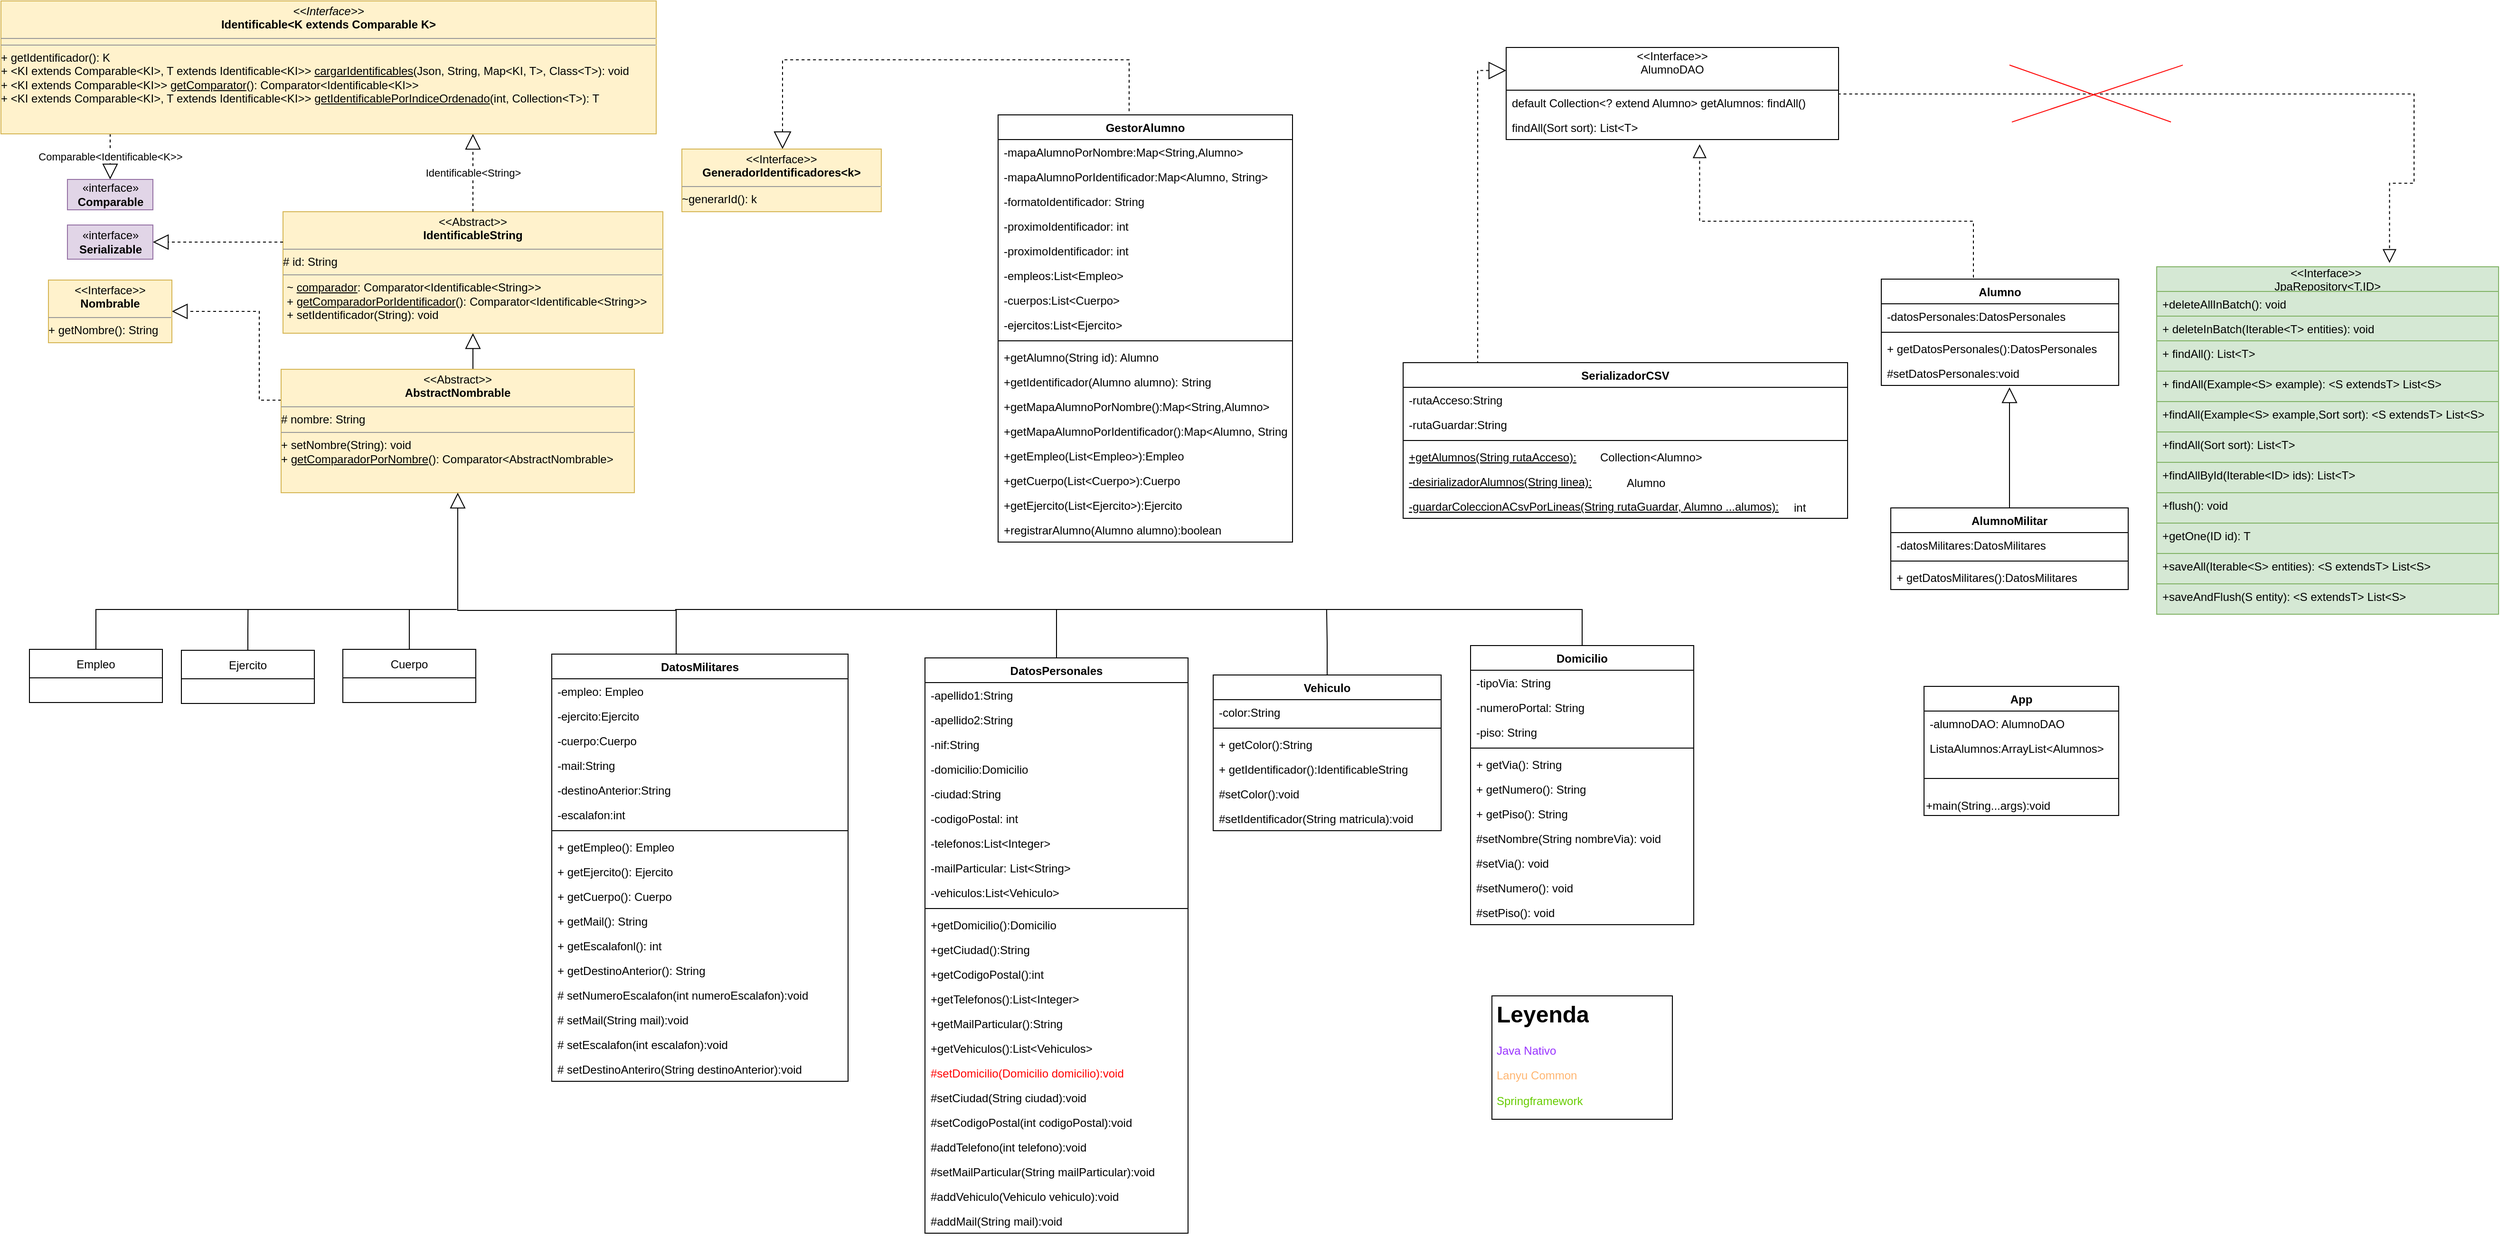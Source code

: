 <mxfile version="10.6.9" type="github"><diagram name="Page-1" id="c4acf3e9-155e-7222-9cf6-157b1a14988f"><mxGraphModel dx="2221" dy="764" grid="1" gridSize="10" guides="1" tooltips="1" connect="1" arrows="1" fold="1" page="1" pageScale="1" pageWidth="827" pageHeight="1169" background="#ffffff" math="0" shadow="0"><root><mxCell id="0"/><mxCell id="1" parent="0"/><mxCell id="4" value="&lt;p style=&quot;margin: 0px ; margin-top: 4px ; text-align: center&quot;&gt;&amp;lt;&amp;lt;Abstract&amp;gt;&amp;gt;&lt;/p&gt;&lt;div align=&quot;center&quot;&gt;&lt;b&gt;IdentificableString&lt;/b&gt;&lt;/div&gt;&lt;hr size=&quot;1&quot;&gt;# id: String&lt;br&gt;&lt;hr size=&quot;1&quot;&gt;&lt;p style=&quot;margin: 0px ; margin-left: 4px&quot;&gt;~ &lt;u&gt;comparador&lt;/u&gt;: Comparator&amp;lt;Identificable&amp;lt;String&amp;gt;&amp;gt;&lt;/p&gt;&lt;p style=&quot;margin: 0px ; margin-left: 4px&quot;&gt;+ &lt;u&gt;getComparadorPorIdentificador&lt;/u&gt;(): Comparator&amp;lt;Identificable&amp;lt;String&amp;gt;&amp;gt;&lt;/p&gt;&lt;p style=&quot;margin: 0px ; margin-left: 4px&quot;&gt;+ setIdentificador(String): void&lt;br&gt; &lt;/p&gt;" style="verticalAlign=top;align=left;overflow=fill;fontSize=12;fontFamily=Helvetica;html=1;fillColor=#fff2cc;strokeColor=#d6b656;" parent="1" vertex="1"><mxGeometry x="-223" y="298" width="400" height="128" as="geometry"/></mxCell><mxCell id="5" value="«interface»&lt;br&gt;&lt;b&gt;Serializable&lt;/b&gt;" style="html=1;fillColor=#e1d5e7;strokeColor=#9673a6;" parent="1" vertex="1"><mxGeometry x="-450" y="312" width="90" height="36" as="geometry"/></mxCell><mxCell id="6" value="" style="endArrow=block;html=1;exitX=0;exitY=0.25;entryX=1;entryY=0.5;endFill=0;strokeWidth=1;endSize=14;dashed=1;" parent="1" source="4" target="5" edge="1"><mxGeometry width="50" height="50" relative="1" as="geometry"><mxPoint x="-197" y="330" as="sourcePoint"/><mxPoint x="-578" y="1132" as="targetPoint"/></mxGeometry></mxCell><mxCell id="9" value="«interface»&lt;br&gt;&lt;b&gt;Comparable&lt;/b&gt;" style="html=1;fillColor=#e1d5e7;strokeColor=#9673a6;" parent="1" vertex="1"><mxGeometry x="-450" y="264" width="90" height="32" as="geometry"/></mxCell><mxCell id="12" value="Comparable&amp;lt;Identificable&amp;lt;K&amp;gt;&amp;gt;" style="endArrow=block;html=1;entryX=0.5;entryY=0;endFill=0;strokeWidth=1;endSize=14;dashed=1;" parent="1" target="9" edge="1"><mxGeometry width="50" height="50" relative="1" as="geometry"><mxPoint x="-405" y="216" as="sourcePoint"/><mxPoint x="62" y="606" as="targetPoint"/></mxGeometry></mxCell><mxCell id="13" value="Identificable&amp;lt;String&amp;gt;" style="endArrow=block;html=1;exitX=0.5;exitY=0;endFill=0;strokeWidth=1;endSize=14;dashed=1;" parent="1" source="4" edge="1"><mxGeometry width="50" height="50" relative="1" as="geometry"><mxPoint x="47" y="926" as="sourcePoint"/><mxPoint x="-23" y="216" as="targetPoint"/></mxGeometry></mxCell><mxCell id="22" value="&lt;p style=&quot;margin: 0px ; margin-top: 4px ; text-align: center&quot;&gt;&lt;i&gt;&amp;lt;&amp;lt;Interface&amp;gt;&amp;gt;&lt;/i&gt;&lt;br&gt;&lt;b&gt;Identificable&amp;lt;K extends Comparable K&amp;gt;&lt;/b&gt;&lt;/p&gt;&lt;hr size=&quot;1&quot;&gt;&lt;hr size=&quot;1&quot;&gt;&lt;div&gt;+ getIdentificador(): K&lt;br&gt;&lt;/div&gt;&lt;div&gt;+ &amp;lt;KI extends Comparable&amp;lt;KI&amp;gt;, T extends Identificable&amp;lt;KI&amp;gt;&amp;gt; &lt;u&gt;cargarIdentificables&lt;/u&gt;(Json, String, Map&amp;lt;KI, T&amp;gt;, Class&amp;lt;T&amp;gt;): void &lt;br&gt;&lt;/div&gt;&lt;div&gt;+ &amp;lt;KI extends Comparable&amp;lt;KI&amp;gt;&amp;gt; &lt;u&gt;getComparator&lt;/u&gt;(): Comparator&amp;lt;Identificable&amp;lt;KI&amp;gt;&amp;gt;&lt;/div&gt;&lt;div&gt;+ &amp;lt;KI extends Comparable&amp;lt;KI&amp;gt;, T extends Identificable&amp;lt;KI&amp;gt;&amp;gt; &lt;u&gt;getIdentificablePorIndiceOrdenado&lt;/u&gt;(int, Collection&amp;lt;T&amp;gt;): T&amp;nbsp; &lt;/div&gt;" style="verticalAlign=top;align=left;overflow=fill;fontSize=12;fontFamily=Helvetica;html=1;fillColor=#fff2cc;strokeColor=#d6b656;" parent="1" vertex="1"><mxGeometry x="-520" y="76" width="690" height="140" as="geometry"/></mxCell><mxCell id="50" style="edgeStyle=orthogonalEdgeStyle;rounded=0;html=1;entryX=0.5;entryY=1;shadow=0;endArrow=block;endFill=0;endSize=14;jettySize=auto;orthogonalLoop=1;strokeColor=#000000;strokeWidth=1;exitX=0.5;exitY=0;" parent="1" source="24" target="4" edge="1"><mxGeometry relative="1" as="geometry"><mxPoint x="-47" y="429" as="sourcePoint"/><mxPoint x="-47" y="391" as="targetPoint"/></mxGeometry></mxCell><mxCell id="51" style="edgeStyle=orthogonalEdgeStyle;rounded=0;html=1;entryX=1;entryY=0.5;shadow=0;dashed=1;endArrow=block;endFill=0;endSize=14;jettySize=auto;orthogonalLoop=1;strokeColor=#000000;strokeWidth=1;exitX=0;exitY=0.25;" parent="1" source="24" target="35" edge="1"><mxGeometry relative="1" as="geometry"><Array as="points"><mxPoint x="-248" y="497"/><mxPoint x="-248" y="403"/></Array><mxPoint x="-223" y="497" as="sourcePoint"/></mxGeometry></mxCell><mxCell id="24" value="&lt;p style=&quot;margin: 0px ; margin-top: 4px ; text-align: center&quot;&gt;&amp;lt;&amp;lt;Abstract&amp;gt;&amp;gt;&lt;/p&gt;&lt;div align=&quot;center&quot;&gt;&lt;b&gt;AbstractNombrable&lt;/b&gt;&lt;/div&gt;&lt;hr size=&quot;1&quot;&gt;# nombre: String&lt;br&gt;&lt;hr size=&quot;1&quot;&gt;&lt;div&gt;+ setNombre(String): void&lt;/div&gt;&lt;div&gt;+ &lt;u&gt;getComparadorPorNombre&lt;/u&gt;(): Comparator&amp;lt;AbstractNombrable&amp;gt;&lt;/div&gt;" style="verticalAlign=top;align=left;overflow=fill;fontSize=12;fontFamily=Helvetica;html=1;fillColor=#fff2cc;strokeColor=#d6b656;" parent="1" vertex="1"><mxGeometry x="-225" y="464" width="372" height="130" as="geometry"/></mxCell><mxCell id="32" value="&lt;h1&gt;Leyenda&lt;/h1&gt;&lt;p&gt;&lt;font color=&quot;#9933FF&quot;&gt;Java Nativo&lt;/font&gt;&lt;/p&gt;&lt;p&gt;&lt;font color=&quot;#FFB570&quot;&gt;Lanyu Common&lt;/font&gt;&lt;br&gt;&lt;/p&gt;&lt;p&gt;&lt;font color=&quot;#66cc00&quot;&gt;Springframework&lt;/font&gt;&lt;/p&gt;&lt;p&gt;&lt;font color=&quot;#FFB570&quot;&gt;&lt;br&gt;&lt;/font&gt;&lt;/p&gt;" style="text;html=1;strokeColor=#000000;fillColor=#ffffff;spacing=5;spacingTop=-20;whiteSpace=wrap;overflow=hidden;rounded=0;gradientColor=none;" parent="1" vertex="1"><mxGeometry x="1050" y="1124" width="190" height="130" as="geometry"/></mxCell><mxCell id="35" value="&lt;p style=&quot;margin: 0px ; margin-top: 4px ; text-align: center&quot;&gt;&amp;lt;&amp;lt;Interface&amp;gt;&amp;gt;&lt;/p&gt;&lt;div align=&quot;center&quot;&gt;&lt;b&gt;Nombrable&lt;/b&gt;&lt;/div&gt;&lt;hr size=&quot;1&quot;&gt;+ getNombre(): String" style="verticalAlign=top;align=left;overflow=fill;fontSize=12;fontFamily=Helvetica;html=1;fillColor=#fff2cc;strokeColor=#d6b656;" parent="1" vertex="1"><mxGeometry x="-470" y="370" width="130" height="66" as="geometry"/></mxCell><mxCell id="msfHLllbmlHrrfffBT3n-53" value="&lt;&lt;Interface&gt;&gt; &#10;JpaRepository&lt;T,ID&gt;" style="swimlane;fontStyle=0;childLayout=stackLayout;horizontal=1;startSize=26;fillColor=#d5e8d4;horizontalStack=0;resizeParent=1;resizeParentMax=0;resizeLast=0;collapsible=1;marginBottom=0;strokeColor=#82b366;" parent="1" vertex="1"><mxGeometry x="1750" y="356" width="360" height="366" as="geometry"/></mxCell><mxCell id="msfHLllbmlHrrfffBT3n-54" value="+deleteAllInBatch(): void &#10;&#10;" style="text;strokeColor=#82b366;fillColor=#d5e8d4;align=left;verticalAlign=top;spacingLeft=4;spacingRight=4;overflow=hidden;rotatable=0;points=[[0,0.5],[1,0.5]];portConstraint=eastwest;" parent="msfHLllbmlHrrfffBT3n-53" vertex="1"><mxGeometry y="26" width="360" height="26" as="geometry"/></mxCell><mxCell id="msfHLllbmlHrrfffBT3n-55" value="+ deleteInBatch(Iterable&lt;T&gt; entities): void" style="text;strokeColor=#82b366;fillColor=#d5e8d4;align=left;verticalAlign=top;spacingLeft=4;spacingRight=4;overflow=hidden;rotatable=0;points=[[0,0.5],[1,0.5]];portConstraint=eastwest;" parent="msfHLllbmlHrrfffBT3n-53" vertex="1"><mxGeometry y="52" width="360" height="26" as="geometry"/></mxCell><mxCell id="msfHLllbmlHrrfffBT3n-59" value="+ findAll(): List&lt;T&gt;   " style="text;strokeColor=#82b366;fillColor=#d5e8d4;align=left;verticalAlign=top;spacingLeft=4;spacingRight=4;overflow=hidden;rotatable=0;points=[[0,0.5],[1,0.5]];portConstraint=eastwest;" parent="msfHLllbmlHrrfffBT3n-53" vertex="1"><mxGeometry y="78" width="360" height="32" as="geometry"/></mxCell><mxCell id="msfHLllbmlHrrfffBT3n-60" value="+ findAll(Example&lt;S&gt; example): &lt;S extendsT&gt; List&lt;S&gt;" style="text;strokeColor=#82b366;fillColor=#d5e8d4;align=left;verticalAlign=top;spacingLeft=4;spacingRight=4;overflow=hidden;rotatable=0;points=[[0,0.5],[1,0.5]];portConstraint=eastwest;" parent="msfHLllbmlHrrfffBT3n-53" vertex="1"><mxGeometry y="110" width="360" height="32" as="geometry"/></mxCell><mxCell id="msfHLllbmlHrrfffBT3n-61" value="+findAll(Example&lt;S&gt; example,Sort sort): &lt;S extendsT&gt; List&lt;S&gt;" style="text;strokeColor=#82b366;fillColor=#d5e8d4;align=left;verticalAlign=top;spacingLeft=4;spacingRight=4;overflow=hidden;rotatable=0;points=[[0,0.5],[1,0.5]];portConstraint=eastwest;" parent="msfHLllbmlHrrfffBT3n-53" vertex="1"><mxGeometry y="142" width="360" height="32" as="geometry"/></mxCell><mxCell id="msfHLllbmlHrrfffBT3n-62" value="+findAll(Sort sort): List&lt;T&gt;" style="text;strokeColor=#82b366;fillColor=#d5e8d4;align=left;verticalAlign=top;spacingLeft=4;spacingRight=4;overflow=hidden;rotatable=0;points=[[0,0.5],[1,0.5]];portConstraint=eastwest;" parent="msfHLllbmlHrrfffBT3n-53" vertex="1"><mxGeometry y="174" width="360" height="32" as="geometry"/></mxCell><mxCell id="msfHLllbmlHrrfffBT3n-63" value="+findAllById(Iterable&lt;ID&gt; ids): List&lt;T&gt;" style="text;strokeColor=#82b366;fillColor=#d5e8d4;align=left;verticalAlign=top;spacingLeft=4;spacingRight=4;overflow=hidden;rotatable=0;points=[[0,0.5],[1,0.5]];portConstraint=eastwest;" parent="msfHLllbmlHrrfffBT3n-53" vertex="1"><mxGeometry y="206" width="360" height="32" as="geometry"/></mxCell><mxCell id="msfHLllbmlHrrfffBT3n-64" value="+flush(): void" style="text;strokeColor=#82b366;fillColor=#d5e8d4;align=left;verticalAlign=top;spacingLeft=4;spacingRight=4;overflow=hidden;rotatable=0;points=[[0,0.5],[1,0.5]];portConstraint=eastwest;" parent="msfHLllbmlHrrfffBT3n-53" vertex="1"><mxGeometry y="238" width="360" height="32" as="geometry"/></mxCell><mxCell id="msfHLllbmlHrrfffBT3n-65" value="+getOne(ID id): T" style="text;strokeColor=#82b366;fillColor=#d5e8d4;align=left;verticalAlign=top;spacingLeft=4;spacingRight=4;overflow=hidden;rotatable=0;points=[[0,0.5],[1,0.5]];portConstraint=eastwest;" parent="msfHLllbmlHrrfffBT3n-53" vertex="1"><mxGeometry y="270" width="360" height="32" as="geometry"/></mxCell><mxCell id="msfHLllbmlHrrfffBT3n-66" value="+saveAll(Iterable&lt;S&gt; entities): &lt;S extendsT&gt; List&lt;S&gt;" style="text;strokeColor=#82b366;fillColor=#d5e8d4;align=left;verticalAlign=top;spacingLeft=4;spacingRight=4;overflow=hidden;rotatable=0;points=[[0,0.5],[1,0.5]];portConstraint=eastwest;" parent="msfHLllbmlHrrfffBT3n-53" vertex="1"><mxGeometry y="302" width="360" height="32" as="geometry"/></mxCell><mxCell id="msfHLllbmlHrrfffBT3n-56" value="+saveAndFlush(S entity): &lt;S extendsT&gt; List&lt;S&gt;" style="text;strokeColor=#82b366;fillColor=#d5e8d4;align=left;verticalAlign=top;spacingLeft=4;spacingRight=4;overflow=hidden;rotatable=0;points=[[0,0.5],[1,0.5]];portConstraint=eastwest;" parent="msfHLllbmlHrrfffBT3n-53" vertex="1"><mxGeometry y="334" width="360" height="32" as="geometry"/></mxCell><mxCell id="msfHLllbmlHrrfffBT3n-155" style="edgeStyle=orthogonalEdgeStyle;rounded=0;orthogonalLoop=1;jettySize=auto;html=1;endArrow=block;endFill=0;dashed=1;exitX=1;exitY=0.25;exitDx=0;exitDy=0;entryX=0.681;entryY=-0.011;entryDx=0;entryDy=0;entryPerimeter=0;endSize=12;" parent="1" source="n_MExj5oH2bWgq1VtZ4l-53" target="msfHLllbmlHrrfffBT3n-53" edge="1"><mxGeometry relative="1" as="geometry"><Array as="points"><mxPoint x="1415" y="174"/><mxPoint x="2021" y="174"/><mxPoint x="2021" y="268"/><mxPoint x="1995" y="268"/></Array><mxPoint x="1400" y="337" as="sourcePoint"/><mxPoint x="1810" y="369" as="targetPoint"/></mxGeometry></mxCell><mxCell id="msfHLllbmlHrrfffBT3n-151" style="edgeStyle=orthogonalEdgeStyle;rounded=0;orthogonalLoop=1;jettySize=auto;html=1;entryX=0.5;entryY=1;entryDx=0;entryDy=0;endArrow=block;endFill=0;endSize=14;" parent="1" source="msfHLllbmlHrrfffBT3n-71" target="24" edge="1"><mxGeometry relative="1" as="geometry"><Array as="points"><mxPoint x="191" y="718"/><mxPoint x="-39" y="718"/></Array></mxGeometry></mxCell><mxCell id="msfHLllbmlHrrfffBT3n-71" value="DatosMilitares" style="swimlane;fontStyle=1;align=center;verticalAlign=top;childLayout=stackLayout;horizontal=1;startSize=26;horizontalStack=0;resizeParent=1;resizeParentMax=0;resizeLast=0;collapsible=1;marginBottom=0;" parent="1" vertex="1"><mxGeometry x="60" y="764" width="312" height="450" as="geometry"/></mxCell><mxCell id="msfHLllbmlHrrfffBT3n-76" value="-empleo: Empleo&#10;" style="text;strokeColor=none;fillColor=none;align=left;verticalAlign=top;spacingLeft=4;spacingRight=4;overflow=hidden;rotatable=0;points=[[0,0.5],[1,0.5]];portConstraint=eastwest;" parent="msfHLllbmlHrrfffBT3n-71" vertex="1"><mxGeometry y="26" width="312" height="26" as="geometry"/></mxCell><mxCell id="msfHLllbmlHrrfffBT3n-77" value="-ejercito:Ejercito" style="text;strokeColor=none;fillColor=none;align=left;verticalAlign=top;spacingLeft=4;spacingRight=4;overflow=hidden;rotatable=0;points=[[0,0.5],[1,0.5]];portConstraint=eastwest;" parent="msfHLllbmlHrrfffBT3n-71" vertex="1"><mxGeometry y="52" width="312" height="26" as="geometry"/></mxCell><mxCell id="msfHLllbmlHrrfffBT3n-78" value="-cuerpo:Cuerpo&#10;&#10;" style="text;strokeColor=none;fillColor=none;align=left;verticalAlign=top;spacingLeft=4;spacingRight=4;overflow=hidden;rotatable=0;points=[[0,0.5],[1,0.5]];portConstraint=eastwest;" parent="msfHLllbmlHrrfffBT3n-71" vertex="1"><mxGeometry y="78" width="312" height="26" as="geometry"/></mxCell><mxCell id="msfHLllbmlHrrfffBT3n-80" value="-mail:String&#10;&#10;" style="text;strokeColor=none;fillColor=none;align=left;verticalAlign=top;spacingLeft=4;spacingRight=4;overflow=hidden;rotatable=0;points=[[0,0.5],[1,0.5]];portConstraint=eastwest;" parent="msfHLllbmlHrrfffBT3n-71" vertex="1"><mxGeometry y="104" width="312" height="26" as="geometry"/></mxCell><mxCell id="n_MExj5oH2bWgq1VtZ4l-70" value="-destinoAnterior:String&#10;&#10;" style="text;strokeColor=none;fillColor=none;align=left;verticalAlign=top;spacingLeft=4;spacingRight=4;overflow=hidden;rotatable=0;points=[[0,0.5],[1,0.5]];portConstraint=eastwest;" parent="msfHLllbmlHrrfffBT3n-71" vertex="1"><mxGeometry y="130" width="312" height="26" as="geometry"/></mxCell><mxCell id="msfHLllbmlHrrfffBT3n-72" value="-escalafon:int&#10;&#10;" style="text;strokeColor=none;fillColor=none;align=left;verticalAlign=top;spacingLeft=4;spacingRight=4;overflow=hidden;rotatable=0;points=[[0,0.5],[1,0.5]];portConstraint=eastwest;" parent="msfHLllbmlHrrfffBT3n-71" vertex="1"><mxGeometry y="156" width="312" height="26" as="geometry"/></mxCell><mxCell id="msfHLllbmlHrrfffBT3n-73" value="" style="line;strokeWidth=1;fillColor=none;align=left;verticalAlign=middle;spacingTop=-1;spacingLeft=3;spacingRight=3;rotatable=0;labelPosition=right;points=[];portConstraint=eastwest;" parent="msfHLllbmlHrrfffBT3n-71" vertex="1"><mxGeometry y="182" width="312" height="8" as="geometry"/></mxCell><mxCell id="msfHLllbmlHrrfffBT3n-82" value="+ getEmpleo(): Empleo" style="text;strokeColor=none;fillColor=none;align=left;verticalAlign=top;spacingLeft=4;spacingRight=4;overflow=hidden;rotatable=0;points=[[0,0.5],[1,0.5]];portConstraint=eastwest;" parent="msfHLllbmlHrrfffBT3n-71" vertex="1"><mxGeometry y="190" width="312" height="26" as="geometry"/></mxCell><mxCell id="msfHLllbmlHrrfffBT3n-83" value="+ getEjercito(): Ejercito" style="text;strokeColor=none;fillColor=none;align=left;verticalAlign=top;spacingLeft=4;spacingRight=4;overflow=hidden;rotatable=0;points=[[0,0.5],[1,0.5]];portConstraint=eastwest;" parent="msfHLllbmlHrrfffBT3n-71" vertex="1"><mxGeometry y="216" width="312" height="26" as="geometry"/></mxCell><mxCell id="msfHLllbmlHrrfffBT3n-84" value="+ getCuerpo(): Cuerpo" style="text;strokeColor=none;fillColor=none;align=left;verticalAlign=top;spacingLeft=4;spacingRight=4;overflow=hidden;rotatable=0;points=[[0,0.5],[1,0.5]];portConstraint=eastwest;" parent="msfHLllbmlHrrfffBT3n-71" vertex="1"><mxGeometry y="242" width="312" height="26" as="geometry"/></mxCell><mxCell id="ewsRL8N59mJPuZKBWlI7-51" value="+ getMail(): String" style="text;strokeColor=none;fillColor=none;align=left;verticalAlign=top;spacingLeft=4;spacingRight=4;overflow=hidden;rotatable=0;points=[[0,0.5],[1,0.5]];portConstraint=eastwest;" parent="msfHLllbmlHrrfffBT3n-71" vertex="1"><mxGeometry y="268" width="312" height="26" as="geometry"/></mxCell><mxCell id="msfHLllbmlHrrfffBT3n-87" value="+ getEscalafonl(): int" style="text;strokeColor=none;fillColor=none;align=left;verticalAlign=top;spacingLeft=4;spacingRight=4;overflow=hidden;rotatable=0;points=[[0,0.5],[1,0.5]];portConstraint=eastwest;" parent="msfHLllbmlHrrfffBT3n-71" vertex="1"><mxGeometry y="294" width="312" height="26" as="geometry"/></mxCell><mxCell id="msfHLllbmlHrrfffBT3n-88" value="+ getDestinoAnterior(): String" style="text;strokeColor=none;fillColor=none;align=left;verticalAlign=top;spacingLeft=4;spacingRight=4;overflow=hidden;rotatable=0;points=[[0,0.5],[1,0.5]];portConstraint=eastwest;" parent="msfHLllbmlHrrfffBT3n-71" vertex="1"><mxGeometry y="320" width="312" height="26" as="geometry"/></mxCell><mxCell id="msfHLllbmlHrrfffBT3n-93" value="# setNumeroEscalafon(int numeroEscalafon):void" style="text;strokeColor=none;fillColor=none;align=left;verticalAlign=top;spacingLeft=4;spacingRight=4;overflow=hidden;rotatable=0;points=[[0,0.5],[1,0.5]];portConstraint=eastwest;" parent="msfHLllbmlHrrfffBT3n-71" vertex="1"><mxGeometry y="346" width="312" height="26" as="geometry"/></mxCell><mxCell id="ewsRL8N59mJPuZKBWlI7-52" value="# setMail(String mail):void" style="text;strokeColor=none;fillColor=none;align=left;verticalAlign=top;spacingLeft=4;spacingRight=4;overflow=hidden;rotatable=0;points=[[0,0.5],[1,0.5]];portConstraint=eastwest;" parent="msfHLllbmlHrrfffBT3n-71" vertex="1"><mxGeometry y="372" width="312" height="26" as="geometry"/></mxCell><mxCell id="msfHLllbmlHrrfffBT3n-94" value="# setEscalafon(int escalafon):void" style="text;strokeColor=none;fillColor=none;align=left;verticalAlign=top;spacingLeft=4;spacingRight=4;overflow=hidden;rotatable=0;points=[[0,0.5],[1,0.5]];portConstraint=eastwest;" parent="msfHLllbmlHrrfffBT3n-71" vertex="1"><mxGeometry y="398" width="312" height="26" as="geometry"/></mxCell><mxCell id="msfHLllbmlHrrfffBT3n-95" value="# setDestinoAnteriro(String destinoAnterior):void" style="text;strokeColor=none;fillColor=none;align=left;verticalAlign=top;spacingLeft=4;spacingRight=4;overflow=hidden;rotatable=0;points=[[0,0.5],[1,0.5]];portConstraint=eastwest;" parent="msfHLllbmlHrrfffBT3n-71" vertex="1"><mxGeometry y="424" width="312" height="26" as="geometry"/></mxCell><mxCell id="iilNmiiilb-BKF6jrKR5-104" style="edgeStyle=orthogonalEdgeStyle;rounded=0;orthogonalLoop=1;jettySize=auto;html=1;startArrow=none;startFill=0;startSize=16;endArrow=none;endFill=0;endSize=14;targetPerimeterSpacing=2;strokeWidth=1;" parent="1" source="msfHLllbmlHrrfffBT3n-96" edge="1"><mxGeometry relative="1" as="geometry"><mxPoint x="591.5" y="717.0" as="targetPoint"/></mxGeometry></mxCell><mxCell id="msfHLllbmlHrrfffBT3n-96" value="DatosPersonales" style="swimlane;fontStyle=1;align=center;verticalAlign=top;childLayout=stackLayout;horizontal=1;startSize=26;horizontalStack=0;resizeParent=1;resizeParentMax=0;resizeLast=0;collapsible=1;marginBottom=0;" parent="1" vertex="1"><mxGeometry x="453" y="768" width="277" height="606" as="geometry"/></mxCell><mxCell id="n_MExj5oH2bWgq1VtZ4l-68" value="-apellido1:String" style="text;strokeColor=none;fillColor=none;align=left;verticalAlign=top;spacingLeft=4;spacingRight=4;overflow=hidden;rotatable=0;points=[[0,0.5],[1,0.5]];portConstraint=eastwest;" parent="msfHLllbmlHrrfffBT3n-96" vertex="1"><mxGeometry y="26" width="277" height="26" as="geometry"/></mxCell><mxCell id="n_MExj5oH2bWgq1VtZ4l-67" value="-apellido2:String" style="text;strokeColor=none;fillColor=none;align=left;verticalAlign=top;spacingLeft=4;spacingRight=4;overflow=hidden;rotatable=0;points=[[0,0.5],[1,0.5]];portConstraint=eastwest;" parent="msfHLllbmlHrrfffBT3n-96" vertex="1"><mxGeometry y="52" width="277" height="26" as="geometry"/></mxCell><mxCell id="n_MExj5oH2bWgq1VtZ4l-69" value="-nif:String" style="text;strokeColor=none;fillColor=none;align=left;verticalAlign=top;spacingLeft=4;spacingRight=4;overflow=hidden;rotatable=0;points=[[0,0.5],[1,0.5]];portConstraint=eastwest;" parent="msfHLllbmlHrrfffBT3n-96" vertex="1"><mxGeometry y="78" width="277" height="26" as="geometry"/></mxCell><mxCell id="msfHLllbmlHrrfffBT3n-100" value="-domicilio:Domicilio" style="text;strokeColor=none;fillColor=none;align=left;verticalAlign=top;spacingLeft=4;spacingRight=4;overflow=hidden;rotatable=0;points=[[0,0.5],[1,0.5]];portConstraint=eastwest;" parent="msfHLllbmlHrrfffBT3n-96" vertex="1"><mxGeometry y="104" width="277" height="26" as="geometry"/></mxCell><mxCell id="msfHLllbmlHrrfffBT3n-101" value="-ciudad:String" style="text;strokeColor=none;fillColor=none;align=left;verticalAlign=top;spacingLeft=4;spacingRight=4;overflow=hidden;rotatable=0;points=[[0,0.5],[1,0.5]];portConstraint=eastwest;" parent="msfHLllbmlHrrfffBT3n-96" vertex="1"><mxGeometry y="130" width="277" height="26" as="geometry"/></mxCell><mxCell id="msfHLllbmlHrrfffBT3n-103" value="-codigoPostal: int" style="text;strokeColor=none;fillColor=none;align=left;verticalAlign=top;spacingLeft=4;spacingRight=4;overflow=hidden;rotatable=0;points=[[0,0.5],[1,0.5]];portConstraint=eastwest;" parent="msfHLllbmlHrrfffBT3n-96" vertex="1"><mxGeometry y="156" width="277" height="26" as="geometry"/></mxCell><mxCell id="msfHLllbmlHrrfffBT3n-104" value="-telefonos:List&lt;Integer&gt;" style="text;strokeColor=none;fillColor=none;align=left;verticalAlign=top;spacingLeft=4;spacingRight=4;overflow=hidden;rotatable=0;points=[[0,0.5],[1,0.5]];portConstraint=eastwest;" parent="msfHLllbmlHrrfffBT3n-96" vertex="1"><mxGeometry y="182" width="277" height="26" as="geometry"/></mxCell><mxCell id="msfHLllbmlHrrfffBT3n-97" value="-mailParticular: List&lt;String&gt;" style="text;strokeColor=none;fillColor=none;align=left;verticalAlign=top;spacingLeft=4;spacingRight=4;overflow=hidden;rotatable=0;points=[[0,0.5],[1,0.5]];portConstraint=eastwest;" parent="msfHLllbmlHrrfffBT3n-96" vertex="1"><mxGeometry y="208" width="277" height="26" as="geometry"/></mxCell><mxCell id="n_MExj5oH2bWgq1VtZ4l-74" value="-vehiculos:List&lt;Vehiculo&gt;" style="text;strokeColor=none;fillColor=none;align=left;verticalAlign=top;spacingLeft=4;spacingRight=4;overflow=hidden;rotatable=0;points=[[0,0.5],[1,0.5]];portConstraint=eastwest;" parent="msfHLllbmlHrrfffBT3n-96" vertex="1"><mxGeometry y="234" width="277" height="26" as="geometry"/></mxCell><mxCell id="msfHLllbmlHrrfffBT3n-98" value="" style="line;strokeWidth=1;fillColor=none;align=left;verticalAlign=middle;spacingTop=-1;spacingLeft=3;spacingRight=3;rotatable=0;labelPosition=right;points=[];portConstraint=eastwest;" parent="msfHLllbmlHrrfffBT3n-96" vertex="1"><mxGeometry y="260" width="277" height="8" as="geometry"/></mxCell><mxCell id="msfHLllbmlHrrfffBT3n-106" value="+getDomicilio():Domicilio" style="text;strokeColor=none;fillColor=none;align=left;verticalAlign=top;spacingLeft=4;spacingRight=4;overflow=hidden;rotatable=0;points=[[0,0.5],[1,0.5]];portConstraint=eastwest;" parent="msfHLllbmlHrrfffBT3n-96" vertex="1"><mxGeometry y="268" width="277" height="26" as="geometry"/></mxCell><mxCell id="msfHLllbmlHrrfffBT3n-107" value="+getCiudad():String" style="text;strokeColor=none;fillColor=none;align=left;verticalAlign=top;spacingLeft=4;spacingRight=4;overflow=hidden;rotatable=0;points=[[0,0.5],[1,0.5]];portConstraint=eastwest;" parent="msfHLllbmlHrrfffBT3n-96" vertex="1"><mxGeometry y="294" width="277" height="26" as="geometry"/></mxCell><mxCell id="msfHLllbmlHrrfffBT3n-108" value="+getCodigoPostal():int" style="text;strokeColor=none;fillColor=none;align=left;verticalAlign=top;spacingLeft=4;spacingRight=4;overflow=hidden;rotatable=0;points=[[0,0.5],[1,0.5]];portConstraint=eastwest;" parent="msfHLllbmlHrrfffBT3n-96" vertex="1"><mxGeometry y="320" width="277" height="26" as="geometry"/></mxCell><mxCell id="msfHLllbmlHrrfffBT3n-109" value="+getTelefonos():List&lt;Integer&gt;" style="text;strokeColor=none;fillColor=none;align=left;verticalAlign=top;spacingLeft=4;spacingRight=4;overflow=hidden;rotatable=0;points=[[0,0.5],[1,0.5]];portConstraint=eastwest;" parent="msfHLllbmlHrrfffBT3n-96" vertex="1"><mxGeometry y="346" width="277" height="26" as="geometry"/></mxCell><mxCell id="n_MExj5oH2bWgq1VtZ4l-75" value="+getMailParticular():String" style="text;strokeColor=none;fillColor=none;align=left;verticalAlign=top;spacingLeft=4;spacingRight=4;overflow=hidden;rotatable=0;points=[[0,0.5],[1,0.5]];portConstraint=eastwest;" parent="msfHLllbmlHrrfffBT3n-96" vertex="1"><mxGeometry y="372" width="277" height="26" as="geometry"/></mxCell><mxCell id="msfHLllbmlHrrfffBT3n-111" value="+getVehiculos():List&lt;Vehiculos&gt;" style="text;strokeColor=none;fillColor=none;align=left;verticalAlign=top;spacingLeft=4;spacingRight=4;overflow=hidden;rotatable=0;points=[[0,0.5],[1,0.5]];portConstraint=eastwest;" parent="msfHLllbmlHrrfffBT3n-96" vertex="1"><mxGeometry y="398" width="277" height="26" as="geometry"/></mxCell><mxCell id="msfHLllbmlHrrfffBT3n-112" value="#setDomicilio(Domicilio domicilio):void" style="text;strokeColor=none;fillColor=none;align=left;verticalAlign=top;spacingLeft=4;spacingRight=4;overflow=hidden;rotatable=0;points=[[0,0.5],[1,0.5]];portConstraint=eastwest;fontColor=#FF0000;" parent="msfHLllbmlHrrfffBT3n-96" vertex="1"><mxGeometry y="424" width="277" height="26" as="geometry"/></mxCell><mxCell id="msfHLllbmlHrrfffBT3n-113" value="#setCiudad(String ciudad):void" style="text;strokeColor=none;fillColor=none;align=left;verticalAlign=top;spacingLeft=4;spacingRight=4;overflow=hidden;rotatable=0;points=[[0,0.5],[1,0.5]];portConstraint=eastwest;" parent="msfHLllbmlHrrfffBT3n-96" vertex="1"><mxGeometry y="450" width="277" height="26" as="geometry"/></mxCell><mxCell id="msfHLllbmlHrrfffBT3n-114" value="#setCodigoPostal(int codigoPostal):void" style="text;strokeColor=none;fillColor=none;align=left;verticalAlign=top;spacingLeft=4;spacingRight=4;overflow=hidden;rotatable=0;points=[[0,0.5],[1,0.5]];portConstraint=eastwest;" parent="msfHLllbmlHrrfffBT3n-96" vertex="1"><mxGeometry y="476" width="277" height="26" as="geometry"/></mxCell><mxCell id="msfHLllbmlHrrfffBT3n-115" value="#addTelefono(int telefono):void" style="text;strokeColor=none;fillColor=none;align=left;verticalAlign=top;spacingLeft=4;spacingRight=4;overflow=hidden;rotatable=0;points=[[0,0.5],[1,0.5]];portConstraint=eastwest;" parent="msfHLllbmlHrrfffBT3n-96" vertex="1"><mxGeometry y="502" width="277" height="26" as="geometry"/></mxCell><mxCell id="n_MExj5oH2bWgq1VtZ4l-76" value="#setMailParticular(String mailParticular):void" style="text;strokeColor=none;fillColor=none;align=left;verticalAlign=top;spacingLeft=4;spacingRight=4;overflow=hidden;rotatable=0;points=[[0,0.5],[1,0.5]];portConstraint=eastwest;" parent="msfHLllbmlHrrfffBT3n-96" vertex="1"><mxGeometry y="528" width="277" height="26" as="geometry"/></mxCell><mxCell id="ewsRL8N59mJPuZKBWlI7-53" value="#addVehiculo(Vehiculo vehiculo):void" style="text;strokeColor=none;fillColor=none;align=left;verticalAlign=top;spacingLeft=4;spacingRight=4;overflow=hidden;rotatable=0;points=[[0,0.5],[1,0.5]];portConstraint=eastwest;" parent="msfHLllbmlHrrfffBT3n-96" vertex="1"><mxGeometry y="554" width="277" height="26" as="geometry"/></mxCell><mxCell id="msfHLllbmlHrrfffBT3n-99" value="#addMail(String mail):void" style="text;strokeColor=none;fillColor=none;align=left;verticalAlign=top;spacingLeft=4;spacingRight=4;overflow=hidden;rotatable=0;points=[[0,0.5],[1,0.5]];portConstraint=eastwest;" parent="msfHLllbmlHrrfffBT3n-96" vertex="1"><mxGeometry y="580" width="277" height="26" as="geometry"/></mxCell><mxCell id="iilNmiiilb-BKF6jrKR5-62" style="edgeStyle=orthogonalEdgeStyle;rounded=0;orthogonalLoop=1;jettySize=auto;html=1;endArrow=none;endFill=0;endSize=14;strokeWidth=1;entryX=0.445;entryY=-0.007;entryDx=0;entryDy=0;entryPerimeter=0;dashed=1;startArrow=block;startFill=0;targetPerimeterSpacing=2;startSize=16;" parent="1" source="msfHLllbmlHrrfffBT3n-102" target="iilNmiiilb-BKF6jrKR5-51" edge="1"><mxGeometry relative="1" as="geometry"><mxPoint x="1330" y="858" as="targetPoint"/><Array as="points"><mxPoint x="303" y="138"/><mxPoint x="668" y="138"/></Array></mxGeometry></mxCell><mxCell id="msfHLllbmlHrrfffBT3n-102" value="&lt;p style=&quot;margin: 0px ; margin-top: 4px ; text-align: center&quot;&gt;&amp;lt;&amp;lt;Interface&amp;gt;&amp;gt;&lt;/p&gt;&lt;div align=&quot;center&quot;&gt;&lt;b&gt;GeneradorIdentificadores&amp;lt;k&amp;gt;&lt;/b&gt;&lt;/div&gt;&lt;hr size=&quot;1&quot;&gt;~generarId(): k" style="verticalAlign=top;align=left;overflow=fill;fontSize=12;fontFamily=Helvetica;html=1;fillColor=#fff2cc;strokeColor=#d6b656;" parent="1" vertex="1"><mxGeometry x="197" y="232" width="210" height="66" as="geometry"/></mxCell><mxCell id="msfHLllbmlHrrfffBT3n-154" style="edgeStyle=orthogonalEdgeStyle;rounded=0;orthogonalLoop=1;jettySize=auto;html=1;exitX=0.5;exitY=0;exitDx=0;exitDy=0;endArrow=none;endFill=0;" parent="1" source="msfHLllbmlHrrfffBT3n-117" edge="1"><mxGeometry relative="1" as="geometry"><mxPoint x="190" y="717" as="targetPoint"/><Array as="points"><mxPoint x="1145" y="717"/></Array></mxGeometry></mxCell><mxCell id="msfHLllbmlHrrfffBT3n-117" value="Domicilio" style="swimlane;fontStyle=1;align=center;verticalAlign=top;childLayout=stackLayout;horizontal=1;startSize=26;horizontalStack=0;resizeParent=1;resizeParentMax=0;resizeLast=0;collapsible=1;marginBottom=0;" parent="1" vertex="1"><mxGeometry x="1027.5" y="755" width="235" height="294" as="geometry"/></mxCell><mxCell id="msfHLllbmlHrrfffBT3n-128" value="-tipoVia: String" style="text;strokeColor=none;fillColor=none;align=left;verticalAlign=top;spacingLeft=4;spacingRight=4;overflow=hidden;rotatable=0;points=[[0,0.5],[1,0.5]];portConstraint=eastwest;" parent="msfHLllbmlHrrfffBT3n-117" vertex="1"><mxGeometry y="26" width="235" height="26" as="geometry"/></mxCell><mxCell id="msfHLllbmlHrrfffBT3n-129" value="-numeroPortal: String" style="text;strokeColor=none;fillColor=none;align=left;verticalAlign=top;spacingLeft=4;spacingRight=4;overflow=hidden;rotatable=0;points=[[0,0.5],[1,0.5]];portConstraint=eastwest;" parent="msfHLllbmlHrrfffBT3n-117" vertex="1"><mxGeometry y="52" width="235" height="26" as="geometry"/></mxCell><mxCell id="msfHLllbmlHrrfffBT3n-118" value="-piso: String" style="text;strokeColor=none;fillColor=none;align=left;verticalAlign=top;spacingLeft=4;spacingRight=4;overflow=hidden;rotatable=0;points=[[0,0.5],[1,0.5]];portConstraint=eastwest;" parent="msfHLllbmlHrrfffBT3n-117" vertex="1"><mxGeometry y="78" width="235" height="26" as="geometry"/></mxCell><mxCell id="msfHLllbmlHrrfffBT3n-119" value="" style="line;strokeWidth=1;fillColor=none;align=left;verticalAlign=middle;spacingTop=-1;spacingLeft=3;spacingRight=3;rotatable=0;labelPosition=right;points=[];portConstraint=eastwest;" parent="msfHLllbmlHrrfffBT3n-117" vertex="1"><mxGeometry y="104" width="235" height="8" as="geometry"/></mxCell><mxCell id="msfHLllbmlHrrfffBT3n-130" value="+ getVia(): String" style="text;strokeColor=none;fillColor=none;align=left;verticalAlign=top;spacingLeft=4;spacingRight=4;overflow=hidden;rotatable=0;points=[[0,0.5],[1,0.5]];portConstraint=eastwest;" parent="msfHLllbmlHrrfffBT3n-117" vertex="1"><mxGeometry y="112" width="235" height="26" as="geometry"/></mxCell><mxCell id="msfHLllbmlHrrfffBT3n-131" value="+ getNumero(): String" style="text;strokeColor=none;fillColor=none;align=left;verticalAlign=top;spacingLeft=4;spacingRight=4;overflow=hidden;rotatable=0;points=[[0,0.5],[1,0.5]];portConstraint=eastwest;" parent="msfHLllbmlHrrfffBT3n-117" vertex="1"><mxGeometry y="138" width="235" height="26" as="geometry"/></mxCell><mxCell id="msfHLllbmlHrrfffBT3n-132" value="+ getPiso(): String" style="text;strokeColor=none;fillColor=none;align=left;verticalAlign=top;spacingLeft=4;spacingRight=4;overflow=hidden;rotatable=0;points=[[0,0.5],[1,0.5]];portConstraint=eastwest;" parent="msfHLllbmlHrrfffBT3n-117" vertex="1"><mxGeometry y="164" width="235" height="26" as="geometry"/></mxCell><mxCell id="n_MExj5oH2bWgq1VtZ4l-84" value="#setNombre(String nombreVia): void" style="text;strokeColor=none;fillColor=none;align=left;verticalAlign=top;spacingLeft=4;spacingRight=4;overflow=hidden;rotatable=0;points=[[0,0.5],[1,0.5]];portConstraint=eastwest;" parent="msfHLllbmlHrrfffBT3n-117" vertex="1"><mxGeometry y="190" width="235" height="26" as="geometry"/></mxCell><mxCell id="msfHLllbmlHrrfffBT3n-133" value="#setVia(): void" style="text;strokeColor=none;fillColor=none;align=left;verticalAlign=top;spacingLeft=4;spacingRight=4;overflow=hidden;rotatable=0;points=[[0,0.5],[1,0.5]];portConstraint=eastwest;" parent="msfHLllbmlHrrfffBT3n-117" vertex="1"><mxGeometry y="216" width="235" height="26" as="geometry"/></mxCell><mxCell id="msfHLllbmlHrrfffBT3n-134" value="#setNumero(): void" style="text;strokeColor=none;fillColor=none;align=left;verticalAlign=top;spacingLeft=4;spacingRight=4;overflow=hidden;rotatable=0;points=[[0,0.5],[1,0.5]];portConstraint=eastwest;" parent="msfHLllbmlHrrfffBT3n-117" vertex="1"><mxGeometry y="242" width="235" height="26" as="geometry"/></mxCell><mxCell id="msfHLllbmlHrrfffBT3n-120" value="#setPiso(): void" style="text;strokeColor=none;fillColor=none;align=left;verticalAlign=top;spacingLeft=4;spacingRight=4;overflow=hidden;rotatable=0;points=[[0,0.5],[1,0.5]];portConstraint=eastwest;" parent="msfHLllbmlHrrfffBT3n-117" vertex="1"><mxGeometry y="268" width="235" height="26" as="geometry"/></mxCell><mxCell id="iilNmiiilb-BKF6jrKR5-103" style="edgeStyle=orthogonalEdgeStyle;rounded=0;orthogonalLoop=1;jettySize=auto;html=1;exitX=0.5;exitY=0;exitDx=0;exitDy=0;startArrow=none;startFill=0;startSize=16;endArrow=none;endFill=0;endSize=14;targetPerimeterSpacing=2;strokeWidth=1;" parent="1" source="msfHLllbmlHrrfffBT3n-143" edge="1"><mxGeometry relative="1" as="geometry"><mxPoint x="875.941" y="717.0" as="targetPoint"/></mxGeometry></mxCell><mxCell id="msfHLllbmlHrrfffBT3n-143" value="Vehiculo" style="swimlane;fontStyle=1;align=center;verticalAlign=top;childLayout=stackLayout;horizontal=1;startSize=26;horizontalStack=0;resizeParent=1;resizeParentMax=0;resizeLast=0;collapsible=1;marginBottom=0;" parent="1" vertex="1"><mxGeometry x="756.5" y="786" width="240" height="164" as="geometry"/></mxCell><mxCell id="msfHLllbmlHrrfffBT3n-144" value="-color:String" style="text;strokeColor=none;fillColor=none;align=left;verticalAlign=top;spacingLeft=4;spacingRight=4;overflow=hidden;rotatable=0;points=[[0,0.5],[1,0.5]];portConstraint=eastwest;" parent="msfHLllbmlHrrfffBT3n-143" vertex="1"><mxGeometry y="26" width="240" height="26" as="geometry"/></mxCell><mxCell id="msfHLllbmlHrrfffBT3n-145" value="" style="line;strokeWidth=1;fillColor=none;align=left;verticalAlign=middle;spacingTop=-1;spacingLeft=3;spacingRight=3;rotatable=0;labelPosition=right;points=[];portConstraint=eastwest;" parent="msfHLllbmlHrrfffBT3n-143" vertex="1"><mxGeometry y="52" width="240" height="8" as="geometry"/></mxCell><mxCell id="msfHLllbmlHrrfffBT3n-147" value="+ getColor():String" style="text;strokeColor=none;fillColor=none;align=left;verticalAlign=top;spacingLeft=4;spacingRight=4;overflow=hidden;rotatable=0;points=[[0,0.5],[1,0.5]];portConstraint=eastwest;" parent="msfHLllbmlHrrfffBT3n-143" vertex="1"><mxGeometry y="60" width="240" height="26" as="geometry"/></mxCell><mxCell id="n_MExj5oH2bWgq1VtZ4l-82" value="+ getIdentificador():IdentificableString" style="text;strokeColor=none;fillColor=none;align=left;verticalAlign=top;spacingLeft=4;spacingRight=4;overflow=hidden;rotatable=0;points=[[0,0.5],[1,0.5]];portConstraint=eastwest;" parent="msfHLllbmlHrrfffBT3n-143" vertex="1"><mxGeometry y="86" width="240" height="26" as="geometry"/></mxCell><mxCell id="msfHLllbmlHrrfffBT3n-146" value="#setColor():void" style="text;strokeColor=none;fillColor=none;align=left;verticalAlign=top;spacingLeft=4;spacingRight=4;overflow=hidden;rotatable=0;points=[[0,0.5],[1,0.5]];portConstraint=eastwest;" parent="msfHLllbmlHrrfffBT3n-143" vertex="1"><mxGeometry y="112" width="240" height="26" as="geometry"/></mxCell><mxCell id="n_MExj5oH2bWgq1VtZ4l-81" value="#setIdentificador(String matricula):void" style="text;strokeColor=none;fillColor=none;align=left;verticalAlign=top;spacingLeft=4;spacingRight=4;overflow=hidden;rotatable=0;points=[[0,0.5],[1,0.5]];portConstraint=eastwest;" parent="msfHLllbmlHrrfffBT3n-143" vertex="1"><mxGeometry y="138" width="240" height="26" as="geometry"/></mxCell><mxCell id="msfHLllbmlHrrfffBT3n-160" style="edgeStyle=orthogonalEdgeStyle;rounded=0;orthogonalLoop=1;jettySize=auto;html=1;entryX=0.582;entryY=1.192;entryDx=0;entryDy=0;dashed=1;endArrow=block;endFill=0;entryPerimeter=0;exitX=0.388;exitY=-0.015;exitDx=0;exitDy=0;exitPerimeter=0;endSize=12;" parent="1" source="msfHLllbmlHrrfffBT3n-161" target="n_MExj5oH2bWgq1VtZ4l-55" edge="1"><mxGeometry relative="1" as="geometry"><mxPoint x="1360" y="820.667" as="sourcePoint"/><Array as="points"><mxPoint x="1557" y="308"/><mxPoint x="1269" y="308"/></Array><mxPoint x="1260" y="300" as="targetPoint"/></mxGeometry></mxCell><mxCell id="msfHLllbmlHrrfffBT3n-161" value="Alumno" style="swimlane;fontStyle=1;align=center;verticalAlign=top;childLayout=stackLayout;horizontal=1;startSize=26;horizontalStack=0;resizeParent=1;resizeParentMax=0;resizeLast=0;collapsible=1;marginBottom=0;" parent="1" vertex="1"><mxGeometry x="1460" y="369" width="250" height="112" as="geometry"/></mxCell><mxCell id="msfHLllbmlHrrfffBT3n-166" value="-datosPersonales:DatosPersonales" style="text;strokeColor=none;fillColor=none;align=left;verticalAlign=top;spacingLeft=4;spacingRight=4;overflow=hidden;rotatable=0;points=[[0,0.5],[1,0.5]];portConstraint=eastwest;" parent="msfHLllbmlHrrfffBT3n-161" vertex="1"><mxGeometry y="26" width="250" height="26" as="geometry"/></mxCell><mxCell id="msfHLllbmlHrrfffBT3n-163" value="" style="line;strokeWidth=1;fillColor=none;align=left;verticalAlign=middle;spacingTop=-1;spacingLeft=3;spacingRight=3;rotatable=0;labelPosition=right;points=[];portConstraint=eastwest;" parent="msfHLllbmlHrrfffBT3n-161" vertex="1"><mxGeometry y="52" width="250" height="8" as="geometry"/></mxCell><mxCell id="msfHLllbmlHrrfffBT3n-169" value="+ getDatosPersonales():DatosPersonales" style="text;strokeColor=none;fillColor=none;align=left;verticalAlign=top;spacingLeft=4;spacingRight=4;overflow=hidden;rotatable=0;points=[[0,0.5],[1,0.5]];portConstraint=eastwest;" parent="msfHLllbmlHrrfffBT3n-161" vertex="1"><mxGeometry y="60" width="250" height="26" as="geometry"/></mxCell><mxCell id="msfHLllbmlHrrfffBT3n-174" value="#setDatosPersonales:void" style="text;strokeColor=none;fillColor=none;align=left;verticalAlign=top;spacingLeft=4;spacingRight=4;overflow=hidden;rotatable=0;points=[[0,0.5],[1,0.5]];portConstraint=eastwest;" parent="msfHLllbmlHrrfffBT3n-161" vertex="1"><mxGeometry y="86" width="250" height="26" as="geometry"/></mxCell><mxCell id="msfHLllbmlHrrfffBT3n-175" value="App" style="swimlane;fontStyle=1;align=center;verticalAlign=top;childLayout=stackLayout;horizontal=1;startSize=26;horizontalStack=0;resizeParent=1;resizeParentMax=0;resizeLast=0;collapsible=1;marginBottom=0;fontColor=#000000;strokeColor=#000000;" parent="1" vertex="1"><mxGeometry x="1505" y="798" width="205" height="136" as="geometry"/></mxCell><mxCell id="iilNmiiilb-BKF6jrKR5-88" value="-alumnoDAO: AlumnoDAO" style="text;strokeColor=none;fillColor=none;align=left;verticalAlign=top;spacingLeft=4;spacingRight=4;overflow=hidden;rotatable=0;points=[[0,0.5],[1,0.5]];portConstraint=eastwest;" parent="msfHLllbmlHrrfffBT3n-175" vertex="1"><mxGeometry y="26" width="205" height="26" as="geometry"/></mxCell><mxCell id="msfHLllbmlHrrfffBT3n-176" value="ListaAlumnos:ArrayList&lt;Alumnos&gt;" style="text;strokeColor=none;fillColor=none;align=left;verticalAlign=top;spacingLeft=4;spacingRight=4;overflow=hidden;rotatable=0;points=[[0,0.5],[1,0.5]];portConstraint=eastwest;" parent="msfHLllbmlHrrfffBT3n-175" vertex="1"><mxGeometry y="52" width="205" height="26" as="geometry"/></mxCell><mxCell id="msfHLllbmlHrrfffBT3n-177" value="" style="line;strokeWidth=1;fillColor=none;align=left;verticalAlign=middle;spacingTop=-1;spacingLeft=3;spacingRight=3;rotatable=0;labelPosition=right;points=[];portConstraint=eastwest;" parent="msfHLllbmlHrrfffBT3n-175" vertex="1"><mxGeometry y="78" width="205" height="38" as="geometry"/></mxCell><mxCell id="iilNmiiilb-BKF6jrKR5-90" value="+main(String...args):void" style="text;html=1;resizable=0;points=[];autosize=1;align=left;verticalAlign=top;spacingTop=-4;" parent="msfHLllbmlHrrfffBT3n-175" vertex="1"><mxGeometry y="116" width="205" height="20" as="geometry"/></mxCell><mxCell id="n_MExj5oH2bWgq1VtZ4l-53" value="&lt;&lt;Interface&gt;&gt;&#10;AlumnoDAO&#10;" style="swimlane;fontStyle=0;childLayout=stackLayout;horizontal=1;startSize=45;fillColor=none;horizontalStack=0;resizeParent=1;resizeParentMax=0;resizeLast=0;collapsible=1;marginBottom=0;" parent="1" vertex="1"><mxGeometry x="1065" y="125" width="350" height="97" as="geometry"/></mxCell><mxCell id="n_MExj5oH2bWgq1VtZ4l-57" value="default Collection&lt;? extend Alumno&gt; getAlumnos: findAll()" style="text;strokeColor=none;fillColor=none;align=left;verticalAlign=top;spacingLeft=4;spacingRight=4;overflow=hidden;rotatable=0;points=[[0,0.5],[1,0.5]];portConstraint=eastwest;" parent="n_MExj5oH2bWgq1VtZ4l-53" vertex="1"><mxGeometry y="45" width="350" height="26" as="geometry"/></mxCell><mxCell id="n_MExj5oH2bWgq1VtZ4l-55" value="findAll(Sort sort): List&lt;T&gt;" style="text;strokeColor=none;fillColor=none;align=left;verticalAlign=top;spacingLeft=4;spacingRight=4;overflow=hidden;rotatable=0;points=[[0,0.5],[1,0.5]];portConstraint=eastwest;" parent="n_MExj5oH2bWgq1VtZ4l-53" vertex="1"><mxGeometry y="71" width="350" height="26" as="geometry"/></mxCell><mxCell id="n_MExj5oH2bWgq1VtZ4l-61" value="" style="endArrow=none;html=1;strokeColor=#FF0000;" parent="1" edge="1"><mxGeometry width="50" height="50" relative="1" as="geometry"><mxPoint x="1597.5" y="203.571" as="sourcePoint"/><mxPoint x="1777.5" y="143.571" as="targetPoint"/></mxGeometry></mxCell><mxCell id="n_MExj5oH2bWgq1VtZ4l-62" value="" style="endArrow=none;html=1;strokeColor=#FF0000;" parent="1" edge="1"><mxGeometry width="50" height="50" relative="1" as="geometry"><mxPoint x="1765" y="203.5" as="sourcePoint"/><mxPoint x="1595" y="143.5" as="targetPoint"/></mxGeometry></mxCell><mxCell id="iilNmiiilb-BKF6jrKR5-85" style="edgeStyle=orthogonalEdgeStyle;rounded=0;orthogonalLoop=1;jettySize=auto;html=1;startArrow=none;startFill=0;startSize=16;endArrow=block;endFill=0;endSize=14;targetPerimeterSpacing=2;strokeWidth=1;" parent="1" source="n_MExj5oH2bWgq1VtZ4l-85" target="msfHLllbmlHrrfffBT3n-174" edge="1"><mxGeometry relative="1" as="geometry"><mxPoint x="1595" y="537" as="targetPoint"/><Array as="points"><mxPoint x="1595" y="557"/><mxPoint x="1595" y="557"/></Array></mxGeometry></mxCell><mxCell id="n_MExj5oH2bWgq1VtZ4l-85" value="AlumnoMilitar" style="swimlane;fontStyle=1;align=center;verticalAlign=top;childLayout=stackLayout;horizontal=1;startSize=26;horizontalStack=0;resizeParent=1;resizeParentMax=0;resizeLast=0;collapsible=1;marginBottom=0;" parent="1" vertex="1"><mxGeometry x="1470" y="610" width="250" height="86" as="geometry"/></mxCell><mxCell id="n_MExj5oH2bWgq1VtZ4l-86" value="-datosMilitares:DatosMilitares" style="text;strokeColor=none;fillColor=none;align=left;verticalAlign=top;spacingLeft=4;spacingRight=4;overflow=hidden;rotatable=0;points=[[0,0.5],[1,0.5]];portConstraint=eastwest;" parent="n_MExj5oH2bWgq1VtZ4l-85" vertex="1"><mxGeometry y="26" width="250" height="26" as="geometry"/></mxCell><mxCell id="n_MExj5oH2bWgq1VtZ4l-87" value="" style="line;strokeWidth=1;fillColor=none;align=left;verticalAlign=middle;spacingTop=-1;spacingLeft=3;spacingRight=3;rotatable=0;labelPosition=right;points=[];portConstraint=eastwest;" parent="n_MExj5oH2bWgq1VtZ4l-85" vertex="1"><mxGeometry y="52" width="250" height="8" as="geometry"/></mxCell><mxCell id="n_MExj5oH2bWgq1VtZ4l-88" value="+ getDatosMilitares():DatosMilitares" style="text;strokeColor=none;fillColor=none;align=left;verticalAlign=top;spacingLeft=4;spacingRight=4;overflow=hidden;rotatable=0;points=[[0,0.5],[1,0.5]];portConstraint=eastwest;" parent="n_MExj5oH2bWgq1VtZ4l-85" vertex="1"><mxGeometry y="60" width="250" height="26" as="geometry"/></mxCell><mxCell id="iilNmiiilb-BKF6jrKR5-51" value="GestorAlumno" style="swimlane;fontStyle=1;align=center;verticalAlign=top;childLayout=stackLayout;horizontal=1;startSize=26;horizontalStack=0;resizeParent=1;resizeParentMax=0;resizeLast=0;collapsible=1;marginBottom=0;" parent="1" vertex="1"><mxGeometry x="530" y="196" width="310" height="450" as="geometry"/></mxCell><mxCell id="iilNmiiilb-BKF6jrKR5-56" value="-mapaAlumnoPorNombre:Map&lt;String,Alumno&gt;" style="text;strokeColor=none;fillColor=none;align=left;verticalAlign=top;spacingLeft=4;spacingRight=4;overflow=hidden;rotatable=0;points=[[0,0.5],[1,0.5]];portConstraint=eastwest;" parent="iilNmiiilb-BKF6jrKR5-51" vertex="1"><mxGeometry y="26" width="310" height="26" as="geometry"/></mxCell><mxCell id="iilNmiiilb-BKF6jrKR5-57" value="-mapaAlumnoPorIdentificador:Map&lt;Alumno, String&gt;" style="text;strokeColor=none;fillColor=none;align=left;verticalAlign=top;spacingLeft=4;spacingRight=4;overflow=hidden;rotatable=0;points=[[0,0.5],[1,0.5]];portConstraint=eastwest;" parent="iilNmiiilb-BKF6jrKR5-51" vertex="1"><mxGeometry y="52" width="310" height="26" as="geometry"/></mxCell><mxCell id="iilNmiiilb-BKF6jrKR5-58" value="-formatoIdentificador: String" style="text;strokeColor=none;fillColor=none;align=left;verticalAlign=top;spacingLeft=4;spacingRight=4;overflow=hidden;rotatable=0;points=[[0,0.5],[1,0.5]];portConstraint=eastwest;" parent="iilNmiiilb-BKF6jrKR5-51" vertex="1"><mxGeometry y="78" width="310" height="26" as="geometry"/></mxCell><mxCell id="iilNmiiilb-BKF6jrKR5-59" value="-proximoIdentificador: int" style="text;strokeColor=none;fillColor=none;align=left;verticalAlign=top;spacingLeft=4;spacingRight=4;overflow=hidden;rotatable=0;points=[[0,0.5],[1,0.5]];portConstraint=eastwest;" parent="iilNmiiilb-BKF6jrKR5-51" vertex="1"><mxGeometry y="104" width="310" height="26" as="geometry"/></mxCell><mxCell id="iilNmiiilb-BKF6jrKR5-87" value="-proximoIdentificador: int" style="text;strokeColor=none;fillColor=none;align=left;verticalAlign=top;spacingLeft=4;spacingRight=4;overflow=hidden;rotatable=0;points=[[0,0.5],[1,0.5]];portConstraint=eastwest;" parent="iilNmiiilb-BKF6jrKR5-51" vertex="1"><mxGeometry y="130" width="310" height="26" as="geometry"/></mxCell><mxCell id="iilNmiiilb-BKF6jrKR5-60" value="-empleos:List&lt;Empleo&gt;" style="text;strokeColor=none;fillColor=none;align=left;verticalAlign=top;spacingLeft=4;spacingRight=4;overflow=hidden;rotatable=0;points=[[0,0.5],[1,0.5]];portConstraint=eastwest;" parent="iilNmiiilb-BKF6jrKR5-51" vertex="1"><mxGeometry y="156" width="310" height="26" as="geometry"/></mxCell><mxCell id="iilNmiiilb-BKF6jrKR5-61" value="-cuerpos:List&lt;Cuerpo&gt;" style="text;strokeColor=none;fillColor=none;align=left;verticalAlign=top;spacingLeft=4;spacingRight=4;overflow=hidden;rotatable=0;points=[[0,0.5],[1,0.5]];portConstraint=eastwest;" parent="iilNmiiilb-BKF6jrKR5-51" vertex="1"><mxGeometry y="182" width="310" height="26" as="geometry"/></mxCell><mxCell id="iilNmiiilb-BKF6jrKR5-52" value="-ejercitos:List&lt;Ejercito&gt;" style="text;strokeColor=none;fillColor=none;align=left;verticalAlign=top;spacingLeft=4;spacingRight=4;overflow=hidden;rotatable=0;points=[[0,0.5],[1,0.5]];portConstraint=eastwest;" parent="iilNmiiilb-BKF6jrKR5-51" vertex="1"><mxGeometry y="208" width="310" height="26" as="geometry"/></mxCell><mxCell id="iilNmiiilb-BKF6jrKR5-53" value="" style="line;strokeWidth=1;fillColor=none;align=left;verticalAlign=middle;spacingTop=-1;spacingLeft=3;spacingRight=3;rotatable=0;labelPosition=right;points=[];portConstraint=eastwest;" parent="iilNmiiilb-BKF6jrKR5-51" vertex="1"><mxGeometry y="234" width="310" height="8" as="geometry"/></mxCell><mxCell id="iilNmiiilb-BKF6jrKR5-70" value="+getAlumno(String id): Alumno" style="text;strokeColor=none;fillColor=none;align=left;verticalAlign=top;spacingLeft=4;spacingRight=4;overflow=hidden;rotatable=0;points=[[0,0.5],[1,0.5]];portConstraint=eastwest;" parent="iilNmiiilb-BKF6jrKR5-51" vertex="1"><mxGeometry y="242" width="310" height="26" as="geometry"/></mxCell><mxCell id="iilNmiiilb-BKF6jrKR5-63" value="+getIdentificador(Alumno alumno): String" style="text;strokeColor=none;fillColor=none;align=left;verticalAlign=top;spacingLeft=4;spacingRight=4;overflow=hidden;rotatable=0;points=[[0,0.5],[1,0.5]];portConstraint=eastwest;" parent="iilNmiiilb-BKF6jrKR5-51" vertex="1"><mxGeometry y="268" width="310" height="26" as="geometry"/></mxCell><mxCell id="iilNmiiilb-BKF6jrKR5-64" value="+getMapaAlumnoPorNombre():Map&lt;String,Alumno&gt;" style="text;strokeColor=none;fillColor=none;align=left;verticalAlign=top;spacingLeft=4;spacingRight=4;overflow=hidden;rotatable=0;points=[[0,0.5],[1,0.5]];portConstraint=eastwest;" parent="iilNmiiilb-BKF6jrKR5-51" vertex="1"><mxGeometry y="294" width="310" height="26" as="geometry"/></mxCell><mxCell id="iilNmiiilb-BKF6jrKR5-65" value="+getMapaAlumnoPorIdentificador():Map&lt;Alumno, String&gt;" style="text;strokeColor=none;fillColor=none;align=left;verticalAlign=top;spacingLeft=4;spacingRight=4;overflow=hidden;rotatable=0;points=[[0,0.5],[1,0.5]];portConstraint=eastwest;" parent="iilNmiiilb-BKF6jrKR5-51" vertex="1"><mxGeometry y="320" width="310" height="26" as="geometry"/></mxCell><mxCell id="iilNmiiilb-BKF6jrKR5-66" value="+getEmpleo(List&lt;Empleo&gt;):Empleo" style="text;strokeColor=none;fillColor=none;align=left;verticalAlign=top;spacingLeft=4;spacingRight=4;overflow=hidden;rotatable=0;points=[[0,0.5],[1,0.5]];portConstraint=eastwest;" parent="iilNmiiilb-BKF6jrKR5-51" vertex="1"><mxGeometry y="346" width="310" height="26" as="geometry"/></mxCell><mxCell id="iilNmiiilb-BKF6jrKR5-67" value="+getCuerpo(List&lt;Cuerpo&gt;):Cuerpo" style="text;strokeColor=none;fillColor=none;align=left;verticalAlign=top;spacingLeft=4;spacingRight=4;overflow=hidden;rotatable=0;points=[[0,0.5],[1,0.5]];portConstraint=eastwest;" parent="iilNmiiilb-BKF6jrKR5-51" vertex="1"><mxGeometry y="372" width="310" height="26" as="geometry"/></mxCell><mxCell id="iilNmiiilb-BKF6jrKR5-68" value="+getEjercito(List&lt;Ejercito&gt;):Ejercito" style="text;strokeColor=none;fillColor=none;align=left;verticalAlign=top;spacingLeft=4;spacingRight=4;overflow=hidden;rotatable=0;points=[[0,0.5],[1,0.5]];portConstraint=eastwest;" parent="iilNmiiilb-BKF6jrKR5-51" vertex="1"><mxGeometry y="398" width="310" height="26" as="geometry"/></mxCell><mxCell id="iilNmiiilb-BKF6jrKR5-54" value="+registrarAlumno(Alumno alumno):boolean" style="text;strokeColor=none;fillColor=none;align=left;verticalAlign=top;spacingLeft=4;spacingRight=4;overflow=hidden;rotatable=0;points=[[0,0.5],[1,0.5]];portConstraint=eastwest;" parent="iilNmiiilb-BKF6jrKR5-51" vertex="1"><mxGeometry y="424" width="310" height="26" as="geometry"/></mxCell><mxCell id="iilNmiiilb-BKF6jrKR5-79" style="edgeStyle=orthogonalEdgeStyle;rounded=0;orthogonalLoop=1;jettySize=auto;html=1;exitX=0.5;exitY=0;exitDx=0;exitDy=0;startArrow=none;startFill=0;startSize=16;endArrow=none;endFill=0;endSize=14;targetPerimeterSpacing=2;strokeWidth=1;" parent="1" source="iilNmiiilb-BKF6jrKR5-71" edge="1"><mxGeometry relative="1" as="geometry"><mxPoint x="-90" y="717" as="targetPoint"/></mxGeometry></mxCell><mxCell id="iilNmiiilb-BKF6jrKR5-71" value="Cuerpo" style="swimlane;fontStyle=0;childLayout=stackLayout;horizontal=1;startSize=30;fillColor=none;horizontalStack=0;resizeParent=1;resizeParentMax=0;resizeLast=0;collapsible=1;marginBottom=0;" parent="1" vertex="1"><mxGeometry x="-160" y="759" width="140" height="56" as="geometry"/></mxCell><mxCell id="iilNmiiilb-BKF6jrKR5-101" style="edgeStyle=orthogonalEdgeStyle;rounded=0;orthogonalLoop=1;jettySize=auto;html=1;exitX=0.5;exitY=0;exitDx=0;exitDy=0;startArrow=none;startFill=0;startSize=16;endArrow=none;endFill=0;endSize=14;targetPerimeterSpacing=2;strokeWidth=1;" parent="1" source="iilNmiiilb-BKF6jrKR5-76" edge="1"><mxGeometry relative="1" as="geometry"><mxPoint x="-259.833" y="717" as="targetPoint"/></mxGeometry></mxCell><mxCell id="iilNmiiilb-BKF6jrKR5-76" value="Ejercito" style="swimlane;fontStyle=0;childLayout=stackLayout;horizontal=1;startSize=30;fillColor=none;horizontalStack=0;resizeParent=1;resizeParentMax=0;resizeLast=0;collapsible=1;marginBottom=0;" parent="1" vertex="1"><mxGeometry x="-330" y="760" width="140" height="56" as="geometry"/></mxCell><mxCell id="iilNmiiilb-BKF6jrKR5-80" style="edgeStyle=orthogonalEdgeStyle;rounded=0;orthogonalLoop=1;jettySize=auto;html=1;exitX=0.5;exitY=0;exitDx=0;exitDy=0;startArrow=none;startFill=0;startSize=16;endArrow=none;endFill=0;endSize=14;targetPerimeterSpacing=2;strokeWidth=1;" parent="1" source="iilNmiiilb-BKF6jrKR5-77" edge="1"><mxGeometry relative="1" as="geometry"><mxPoint x="-40" y="717" as="targetPoint"/><Array as="points"><mxPoint x="-420" y="717"/></Array></mxGeometry></mxCell><mxCell id="iilNmiiilb-BKF6jrKR5-77" value="Empleo" style="swimlane;fontStyle=0;childLayout=stackLayout;horizontal=1;startSize=30;fillColor=none;horizontalStack=0;resizeParent=1;resizeParentMax=0;resizeLast=0;collapsible=1;marginBottom=0;" parent="1" vertex="1"><mxGeometry x="-490" y="759" width="140" height="56" as="geometry"/></mxCell><mxCell id="iilNmiiilb-BKF6jrKR5-106" style="edgeStyle=orthogonalEdgeStyle;rounded=0;orthogonalLoop=1;jettySize=auto;html=1;exitX=0.5;exitY=0;exitDx=0;exitDy=0;startArrow=none;startFill=0;startSize=16;endArrow=block;endFill=0;endSize=16;targetPerimeterSpacing=2;strokeWidth=1;dashed=1;entryX=0;entryY=0.25;entryDx=0;entryDy=0;" parent="1" source="iilNmiiilb-BKF6jrKR5-81" target="n_MExj5oH2bWgq1VtZ4l-53" edge="1"><mxGeometry relative="1" as="geometry"><mxPoint x="1050" y="149" as="targetPoint"/><Array as="points"><mxPoint x="1191" y="458"/><mxPoint x="1035" y="458"/><mxPoint x="1035" y="149"/></Array></mxGeometry></mxCell><mxCell id="iilNmiiilb-BKF6jrKR5-81" value="SerializadorCSV" style="swimlane;fontStyle=1;align=center;verticalAlign=top;childLayout=stackLayout;horizontal=1;startSize=26;horizontalStack=0;resizeParent=1;resizeParentMax=0;resizeLast=0;collapsible=1;marginBottom=0;" parent="1" vertex="1"><mxGeometry x="956.5" y="457" width="468" height="164" as="geometry"/></mxCell><mxCell id="iilNmiiilb-BKF6jrKR5-99" value="-rutaAcceso:String" style="text;strokeColor=none;fillColor=none;align=left;verticalAlign=top;spacingLeft=4;spacingRight=4;overflow=hidden;rotatable=0;points=[[0,0.5],[1,0.5]];portConstraint=eastwest;" parent="iilNmiiilb-BKF6jrKR5-81" vertex="1"><mxGeometry y="26" width="468" height="26" as="geometry"/></mxCell><mxCell id="iilNmiiilb-BKF6jrKR5-82" value="-rutaGuardar:String" style="text;strokeColor=none;fillColor=none;align=left;verticalAlign=top;spacingLeft=4;spacingRight=4;overflow=hidden;rotatable=0;points=[[0,0.5],[1,0.5]];portConstraint=eastwest;" parent="iilNmiiilb-BKF6jrKR5-81" vertex="1"><mxGeometry y="52" width="468" height="26" as="geometry"/></mxCell><mxCell id="iilNmiiilb-BKF6jrKR5-100" value="" style="group" parent="iilNmiiilb-BKF6jrKR5-81" vertex="1" connectable="0"><mxGeometry y="78" width="468" height="86" as="geometry"/></mxCell><mxCell id="iilNmiiilb-BKF6jrKR5-83" value="" style="line;strokeWidth=1;fillColor=none;align=left;verticalAlign=middle;spacingTop=-1;spacingLeft=3;spacingRight=3;rotatable=0;labelPosition=right;points=[];portConstraint=eastwest;" parent="iilNmiiilb-BKF6jrKR5-100" vertex="1"><mxGeometry width="468" height="8" as="geometry"/></mxCell><mxCell id="iilNmiiilb-BKF6jrKR5-91" value="+getAlumnos(String rutaAcceso):" style="text;strokeColor=none;fillColor=none;align=left;verticalAlign=top;spacingLeft=4;spacingRight=4;overflow=hidden;rotatable=0;points=[[0,0.5],[1,0.5]];portConstraint=eastwest;fontStyle=4" parent="iilNmiiilb-BKF6jrKR5-100" vertex="1"><mxGeometry y="8" width="468" height="26" as="geometry"/></mxCell><mxCell id="iilNmiiilb-BKF6jrKR5-97" value="-desirializadorAlumnos(String linea):" style="text;strokeColor=none;fillColor=none;align=left;verticalAlign=top;spacingLeft=4;spacingRight=4;overflow=hidden;rotatable=0;points=[[0,0.5],[1,0.5]];portConstraint=eastwest;fontStyle=4" parent="iilNmiiilb-BKF6jrKR5-100" vertex="1"><mxGeometry y="34" width="468" height="26" as="geometry"/></mxCell><mxCell id="iilNmiiilb-BKF6jrKR5-84" value="-guardarColeccionACsvPorLineas(String rutaGuardar, Alumno ...alumos):" style="text;strokeColor=none;fillColor=none;align=left;verticalAlign=top;spacingLeft=4;spacingRight=4;overflow=hidden;rotatable=0;points=[[0,0.5],[1,0.5]];portConstraint=eastwest;fontStyle=4" parent="iilNmiiilb-BKF6jrKR5-100" vertex="1"><mxGeometry y="60" width="468" height="26" as="geometry"/></mxCell><mxCell id="iilNmiiilb-BKF6jrKR5-92" value="Alumno" style="text;html=1;resizable=0;points=[];autosize=1;align=left;verticalAlign=top;spacingTop=-4;" parent="iilNmiiilb-BKF6jrKR5-100" vertex="1"><mxGeometry x="233" y="39" width="60" height="20" as="geometry"/></mxCell><mxCell id="iilNmiiilb-BKF6jrKR5-95" value="Collection&amp;lt;Alumno&amp;gt;" style="text;html=1;resizable=0;points=[];autosize=1;align=left;verticalAlign=top;spacingTop=-4;" parent="iilNmiiilb-BKF6jrKR5-100" vertex="1"><mxGeometry x="205" y="12" width="120" height="20" as="geometry"/></mxCell><mxCell id="iilNmiiilb-BKF6jrKR5-98" value="int" style="text;html=1;resizable=0;points=[];autosize=1;align=left;verticalAlign=top;spacingTop=-4;" parent="iilNmiiilb-BKF6jrKR5-100" vertex="1"><mxGeometry x="409.5" y="65" width="30" height="20" as="geometry"/></mxCell></root></mxGraphModel></diagram></mxfile>